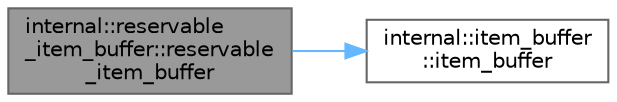 digraph "internal::reservable_item_buffer::reservable_item_buffer"
{
 // LATEX_PDF_SIZE
  bgcolor="transparent";
  edge [fontname=Helvetica,fontsize=10,labelfontname=Helvetica,labelfontsize=10];
  node [fontname=Helvetica,fontsize=10,shape=box,height=0.2,width=0.4];
  rankdir="LR";
  Node1 [id="Node000001",label="internal::reservable\l_item_buffer::reservable\l_item_buffer",height=0.2,width=0.4,color="gray40", fillcolor="grey60", style="filled", fontcolor="black",tooltip=" "];
  Node1 -> Node2 [id="edge1_Node000001_Node000002",color="steelblue1",style="solid",tooltip=" "];
  Node2 [id="Node000002",label="internal::item_buffer\l::item_buffer",height=0.2,width=0.4,color="grey40", fillcolor="white", style="filled",URL="$classinternal_1_1item__buffer.html#a2e59596a1c770ed3e1e979a5733bca75",tooltip="Constructor"];
}
